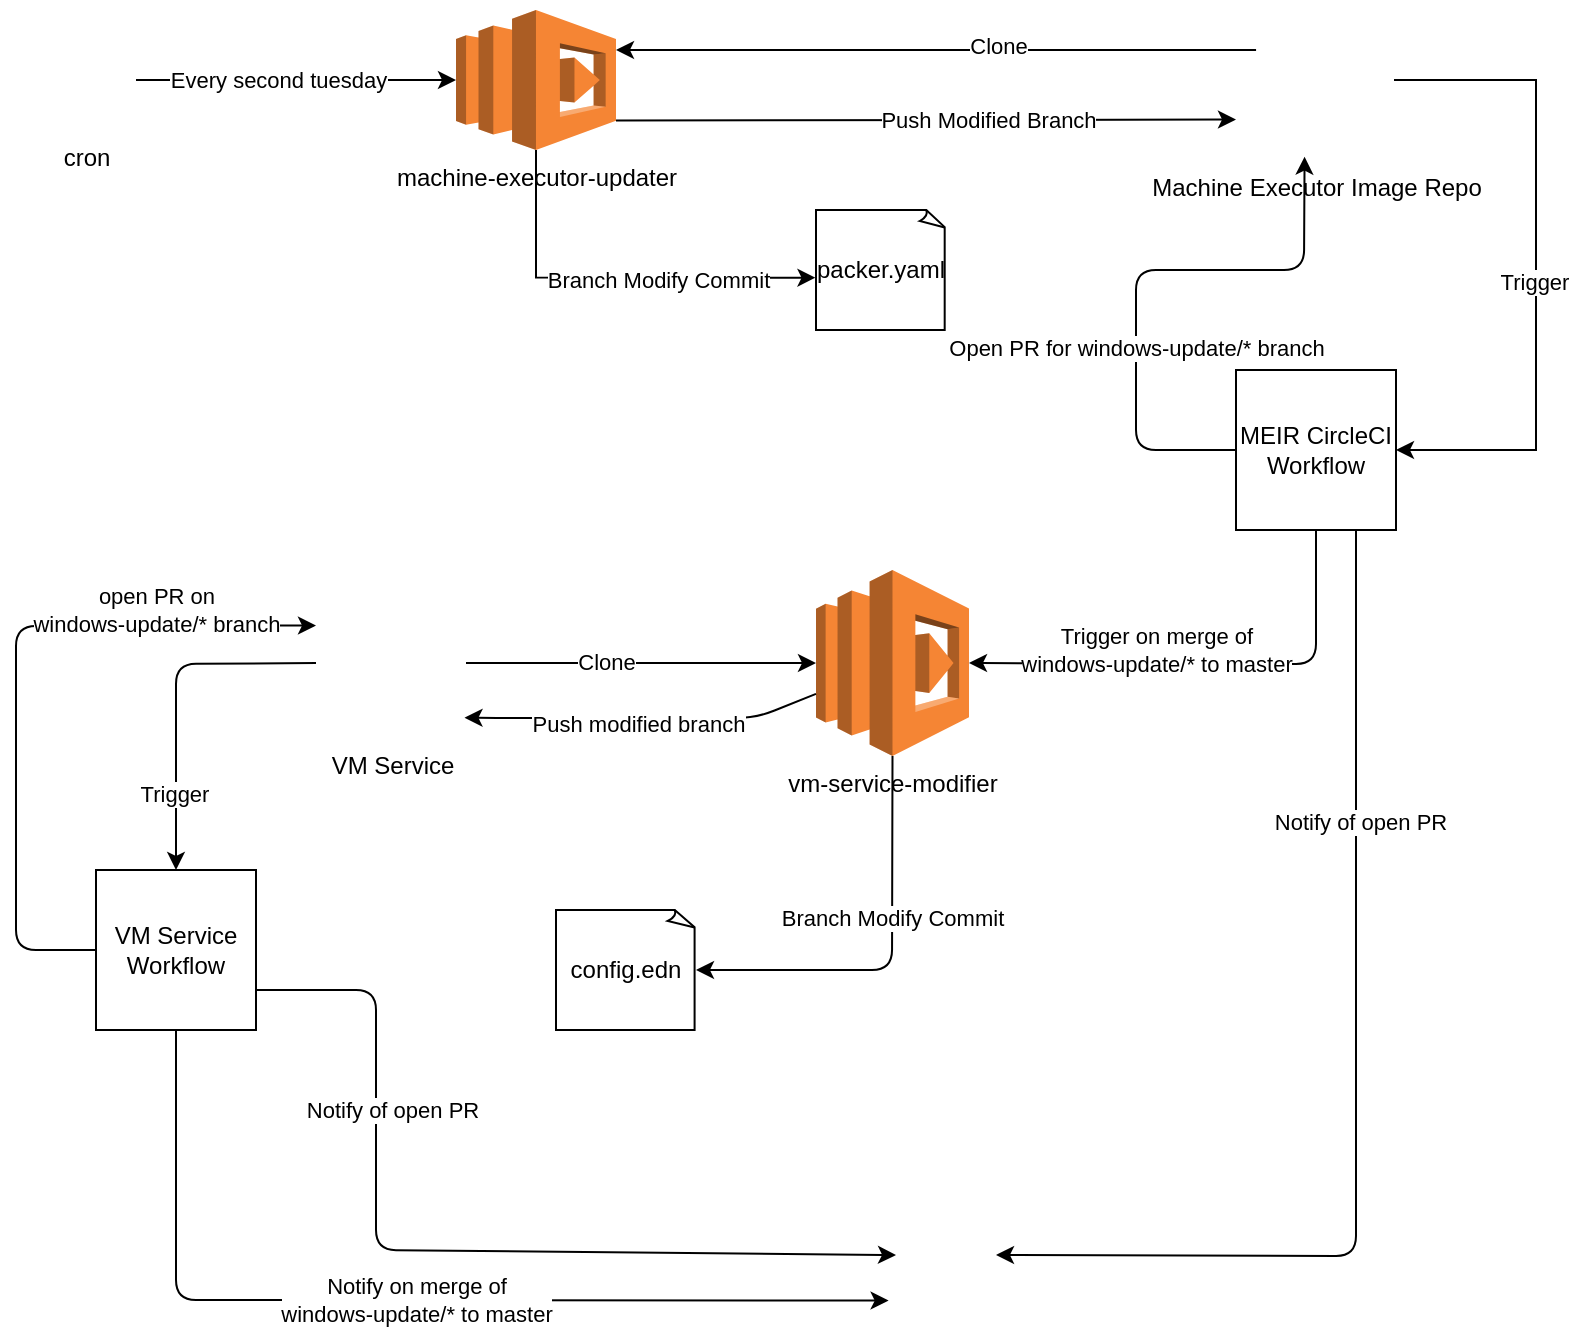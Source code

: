 <mxfile version="13.4.6" type="device"><diagram id="OLpFJ2usVvKHfWyXvYEC" name="Page-1"><mxGraphModel dx="1158" dy="889" grid="1" gridSize="10" guides="1" tooltips="1" connect="1" arrows="1" fold="1" page="1" pageScale="1" pageWidth="850" pageHeight="800" math="0" shadow="0"><root><mxCell id="0"/><mxCell id="1" parent="0"/><mxCell id="eEqXrRMhl8oEM313sxD4-11" style="edgeStyle=orthogonalEdgeStyle;rounded=0;orthogonalLoop=1;jettySize=auto;html=1;entryX=-0.004;entryY=0.564;entryDx=0;entryDy=0;entryPerimeter=0;" edge="1" parent="1" source="eEqXrRMhl8oEM313sxD4-1" target="eEqXrRMhl8oEM313sxD4-10"><mxGeometry relative="1" as="geometry"><Array as="points"><mxPoint x="280" y="174"/></Array></mxGeometry></mxCell><mxCell id="eEqXrRMhl8oEM313sxD4-12" value="Branch Modify Commit" style="edgeLabel;html=1;align=center;verticalAlign=middle;resizable=0;points=[];" vertex="1" connectable="0" parent="eEqXrRMhl8oEM313sxD4-11"><mxGeometry x="0.393" y="-1" relative="1" as="geometry"><mxPoint x="-17.91" as="offset"/></mxGeometry></mxCell><mxCell id="eEqXrRMhl8oEM313sxD4-1" value="machine-executor-updater" style="outlineConnect=0;dashed=0;verticalLabelPosition=bottom;verticalAlign=top;align=center;html=1;shape=mxgraph.aws3.lambda;fillColor=#F58534;gradientColor=none;" vertex="1" parent="1"><mxGeometry x="240" y="40" width="80" height="70" as="geometry"/></mxCell><mxCell id="eEqXrRMhl8oEM313sxD4-2" value="&lt;div&gt;cron&lt;br&gt;&lt;/div&gt;" style="shape=image;html=1;verticalAlign=top;verticalLabelPosition=bottom;labelBackgroundColor=#ffffff;imageAspect=0;aspect=fixed;image=https://cdn1.iconfinder.com/data/icons/Futurosoft%20Icons%200.5.2/128x128/apps/clock.png" vertex="1" parent="1"><mxGeometry x="30" y="50" width="50" height="50" as="geometry"/></mxCell><mxCell id="eEqXrRMhl8oEM313sxD4-3" value="" style="endArrow=classic;html=1;exitX=1;exitY=0.5;exitDx=0;exitDy=0;" edge="1" parent="1" source="eEqXrRMhl8oEM313sxD4-2" target="eEqXrRMhl8oEM313sxD4-1"><mxGeometry width="50" height="50" relative="1" as="geometry"><mxPoint x="160" y="240" as="sourcePoint"/><mxPoint x="210" y="190" as="targetPoint"/></mxGeometry></mxCell><mxCell id="eEqXrRMhl8oEM313sxD4-4" value="Every second tuesday" style="edgeLabel;html=1;align=center;verticalAlign=middle;resizable=0;points=[];" vertex="1" connectable="0" parent="eEqXrRMhl8oEM313sxD4-3"><mxGeometry x="-0.333" relative="1" as="geometry"><mxPoint x="16.86" as="offset"/></mxGeometry></mxCell><mxCell id="eEqXrRMhl8oEM313sxD4-17" style="edgeStyle=orthogonalEdgeStyle;rounded=0;orthogonalLoop=1;jettySize=auto;html=1;entryX=1;entryY=0.5;entryDx=0;entryDy=0;" edge="1" parent="1" source="eEqXrRMhl8oEM313sxD4-7" target="eEqXrRMhl8oEM313sxD4-16"><mxGeometry relative="1" as="geometry"><Array as="points"><mxPoint x="780" y="75"/><mxPoint x="780" y="260"/></Array></mxGeometry></mxCell><mxCell id="eEqXrRMhl8oEM313sxD4-18" value="Trigger" style="edgeLabel;html=1;align=center;verticalAlign=middle;resizable=0;points=[];" vertex="1" connectable="0" parent="eEqXrRMhl8oEM313sxD4-17"><mxGeometry x="0.056" y="-1" relative="1" as="geometry"><mxPoint as="offset"/></mxGeometry></mxCell><mxCell id="eEqXrRMhl8oEM313sxD4-22" style="edgeStyle=orthogonalEdgeStyle;rounded=0;orthogonalLoop=1;jettySize=auto;html=1;exitX=0.127;exitY=0.31;exitDx=0;exitDy=0;exitPerimeter=0;" edge="1" parent="1" source="eEqXrRMhl8oEM313sxD4-7" target="eEqXrRMhl8oEM313sxD4-1"><mxGeometry relative="1" as="geometry"><Array as="points"><mxPoint x="420" y="60"/><mxPoint x="420" y="60"/></Array></mxGeometry></mxCell><mxCell id="eEqXrRMhl8oEM313sxD4-23" value="Clone" style="edgeLabel;html=1;align=center;verticalAlign=middle;resizable=0;points=[];" vertex="1" connectable="0" parent="eEqXrRMhl8oEM313sxD4-22"><mxGeometry x="-0.193" y="-2" relative="1" as="geometry"><mxPoint as="offset"/></mxGeometry></mxCell><mxCell id="eEqXrRMhl8oEM313sxD4-7" value="Machine Executor Image Repo" style="shape=image;html=1;verticalAlign=top;verticalLabelPosition=bottom;labelBackgroundColor=#ffffff;imageAspect=0;aspect=fixed;image=https://cdn2.iconfinder.com/data/icons/font-awesome/1792/git-square-128.png" vertex="1" parent="1"><mxGeometry x="630" y="35.5" width="79" height="79" as="geometry"/></mxCell><mxCell id="eEqXrRMhl8oEM313sxD4-10" value="packer.yaml" style="whiteSpace=wrap;html=1;shape=mxgraph.basic.document" vertex="1" parent="1"><mxGeometry x="420" y="140" width="65" height="60" as="geometry"/></mxCell><mxCell id="eEqXrRMhl8oEM313sxD4-16" value="MEIR CircleCI Workflow" style="whiteSpace=wrap;html=1;aspect=fixed;" vertex="1" parent="1"><mxGeometry x="630" y="220" width="80" height="80" as="geometry"/></mxCell><mxCell id="eEqXrRMhl8oEM313sxD4-24" value="" style="endArrow=classic;html=1;entryX=0;entryY=0.75;entryDx=0;entryDy=0;exitX=1;exitY=0.79;exitDx=0;exitDy=0;exitPerimeter=0;" edge="1" parent="1" source="eEqXrRMhl8oEM313sxD4-1" target="eEqXrRMhl8oEM313sxD4-7"><mxGeometry width="50" height="50" relative="1" as="geometry"><mxPoint x="80" y="440" as="sourcePoint"/><mxPoint x="130" y="390" as="targetPoint"/></mxGeometry></mxCell><mxCell id="eEqXrRMhl8oEM313sxD4-25" value="Push Modified Branch" style="edgeLabel;html=1;align=center;verticalAlign=middle;resizable=0;points=[];" vertex="1" connectable="0" parent="eEqXrRMhl8oEM313sxD4-24"><mxGeometry x="0.196" relative="1" as="geometry"><mxPoint as="offset"/></mxGeometry></mxCell><mxCell id="eEqXrRMhl8oEM313sxD4-26" value="Open PR for windows-update/* branch" style="endArrow=classic;html=1;exitX=0;exitY=0.5;exitDx=0;exitDy=0;entryX=0.434;entryY=0.985;entryDx=0;entryDy=0;entryPerimeter=0;" edge="1" parent="1" source="eEqXrRMhl8oEM313sxD4-16" target="eEqXrRMhl8oEM313sxD4-7"><mxGeometry x="-0.278" width="50" height="50" relative="1" as="geometry"><mxPoint x="610" y="450" as="sourcePoint"/><mxPoint x="580" y="310" as="targetPoint"/><Array as="points"><mxPoint x="580" y="260"/><mxPoint x="580" y="170"/><mxPoint x="664" y="170"/></Array><mxPoint as="offset"/></mxGeometry></mxCell><mxCell id="eEqXrRMhl8oEM313sxD4-29" value="vm-service-modifier" style="outlineConnect=0;dashed=0;verticalLabelPosition=bottom;verticalAlign=top;align=center;html=1;shape=mxgraph.aws3.lambda;fillColor=#F58534;gradientColor=none;" vertex="1" parent="1"><mxGeometry x="420" y="320" width="76.5" height="93" as="geometry"/></mxCell><mxCell id="eEqXrRMhl8oEM313sxD4-30" value="" style="endArrow=classic;html=1;entryX=1;entryY=0.5;entryDx=0;entryDy=0;entryPerimeter=0;" edge="1" parent="1" source="eEqXrRMhl8oEM313sxD4-16" target="eEqXrRMhl8oEM313sxD4-29"><mxGeometry width="50" height="50" relative="1" as="geometry"><mxPoint x="630" y="500" as="sourcePoint"/><mxPoint x="680" y="450" as="targetPoint"/><Array as="points"><mxPoint x="670" y="367"/></Array></mxGeometry></mxCell><mxCell id="eEqXrRMhl8oEM313sxD4-31" value="&lt;div&gt;Trigger on merge of &lt;br&gt;&lt;/div&gt;&lt;div&gt;windows-update/* to master&lt;/div&gt;" style="edgeLabel;html=1;align=center;verticalAlign=middle;resizable=0;points=[];" vertex="1" connectable="0" parent="eEqXrRMhl8oEM313sxD4-30"><mxGeometry x="0.484" y="-1" relative="1" as="geometry"><mxPoint x="31.28" y="-5.68" as="offset"/></mxGeometry></mxCell><mxCell id="eEqXrRMhl8oEM313sxD4-33" style="edgeStyle=orthogonalEdgeStyle;rounded=0;orthogonalLoop=1;jettySize=auto;html=1;" edge="1" parent="1" source="eEqXrRMhl8oEM313sxD4-32" target="eEqXrRMhl8oEM313sxD4-29"><mxGeometry relative="1" as="geometry"/></mxCell><mxCell id="eEqXrRMhl8oEM313sxD4-34" value="Clone" style="edgeLabel;html=1;align=center;verticalAlign=middle;resizable=0;points=[];" vertex="1" connectable="0" parent="eEqXrRMhl8oEM313sxD4-33"><mxGeometry x="-0.205" y="1" relative="1" as="geometry"><mxPoint as="offset"/></mxGeometry></mxCell><mxCell id="eEqXrRMhl8oEM313sxD4-32" value="VM Service" style="shape=image;html=1;verticalAlign=top;verticalLabelPosition=bottom;labelBackgroundColor=#ffffff;imageAspect=0;aspect=fixed;image=https://cdn2.iconfinder.com/data/icons/font-awesome/1792/git-square-128.png" vertex="1" parent="1"><mxGeometry x="170" y="329" width="75" height="75" as="geometry"/></mxCell><mxCell id="eEqXrRMhl8oEM313sxD4-35" value="config.edn" style="whiteSpace=wrap;html=1;shape=mxgraph.basic.document" vertex="1" parent="1"><mxGeometry x="290" y="490" width="70" height="60" as="geometry"/></mxCell><mxCell id="eEqXrRMhl8oEM313sxD4-36" value="" style="endArrow=classic;html=1;exitX=0.5;exitY=1;exitDx=0;exitDy=0;exitPerimeter=0;entryX=1;entryY=0.5;entryDx=0;entryDy=0;entryPerimeter=0;" edge="1" parent="1" source="eEqXrRMhl8oEM313sxD4-29" target="eEqXrRMhl8oEM313sxD4-35"><mxGeometry width="50" height="50" relative="1" as="geometry"><mxPoint x="450" y="540" as="sourcePoint"/><mxPoint x="500" y="490" as="targetPoint"/><Array as="points"><mxPoint x="458" y="520"/></Array></mxGeometry></mxCell><mxCell id="eEqXrRMhl8oEM313sxD4-37" value="Branch Modify Commit" style="edgeLabel;html=1;align=center;verticalAlign=middle;resizable=0;points=[];" vertex="1" connectable="0" parent="eEqXrRMhl8oEM313sxD4-36"><mxGeometry x="-0.217" relative="1" as="geometry"><mxPoint as="offset"/></mxGeometry></mxCell><mxCell id="eEqXrRMhl8oEM313sxD4-38" value="" style="endArrow=classic;html=1;entryX=0.99;entryY=0.865;entryDx=0;entryDy=0;entryPerimeter=0;" edge="1" parent="1" source="eEqXrRMhl8oEM313sxD4-29" target="eEqXrRMhl8oEM313sxD4-32"><mxGeometry width="50" height="50" relative="1" as="geometry"><mxPoint x="30" y="520" as="sourcePoint"/><mxPoint x="80" y="470" as="targetPoint"/><Array as="points"><mxPoint x="390" y="394"/><mxPoint x="270" y="394"/></Array></mxGeometry></mxCell><mxCell id="eEqXrRMhl8oEM313sxD4-39" value="Push modified branch" style="edgeLabel;html=1;align=center;verticalAlign=middle;resizable=0;points=[];" vertex="1" connectable="0" parent="eEqXrRMhl8oEM313sxD4-38"><mxGeometry x="0.242" y="3" relative="1" as="geometry"><mxPoint x="18.51" as="offset"/></mxGeometry></mxCell><mxCell id="eEqXrRMhl8oEM313sxD4-40" value="&lt;div&gt;VM Service&lt;/div&gt;&lt;div&gt;Workflow&lt;br&gt;&lt;/div&gt;" style="whiteSpace=wrap;html=1;aspect=fixed;" vertex="1" parent="1"><mxGeometry x="60" y="470" width="80" height="80" as="geometry"/></mxCell><mxCell id="eEqXrRMhl8oEM313sxD4-41" value="" style="endArrow=classic;html=1;exitX=0;exitY=0.5;exitDx=0;exitDy=0;entryX=0.5;entryY=0;entryDx=0;entryDy=0;" edge="1" parent="1" source="eEqXrRMhl8oEM313sxD4-32" target="eEqXrRMhl8oEM313sxD4-40"><mxGeometry width="50" height="50" relative="1" as="geometry"><mxPoint x="30" y="390" as="sourcePoint"/><mxPoint x="80" y="340" as="targetPoint"/><Array as="points"><mxPoint x="100" y="367"/></Array></mxGeometry></mxCell><mxCell id="eEqXrRMhl8oEM313sxD4-42" value="Trigger" style="edgeLabel;html=1;align=center;verticalAlign=middle;resizable=0;points=[];" vertex="1" connectable="0" parent="eEqXrRMhl8oEM313sxD4-41"><mxGeometry x="0.556" y="-1" relative="1" as="geometry"><mxPoint as="offset"/></mxGeometry></mxCell><mxCell id="eEqXrRMhl8oEM313sxD4-43" value="" style="endArrow=classic;html=1;exitX=0;exitY=0.5;exitDx=0;exitDy=0;entryX=0;entryY=0.25;entryDx=0;entryDy=0;" edge="1" parent="1" source="eEqXrRMhl8oEM313sxD4-40" target="eEqXrRMhl8oEM313sxD4-32"><mxGeometry width="50" height="50" relative="1" as="geometry"><mxPoint x="60" y="320" as="sourcePoint"/><mxPoint x="110" y="270" as="targetPoint"/><Array as="points"><mxPoint x="20" y="510"/><mxPoint x="20" y="348"/></Array></mxGeometry></mxCell><mxCell id="eEqXrRMhl8oEM313sxD4-44" value="&lt;div&gt;open PR on &lt;br&gt;&lt;/div&gt;&lt;div&gt;windows-update/* branch&lt;/div&gt;" style="edgeLabel;html=1;align=center;verticalAlign=middle;resizable=0;points=[];" vertex="1" connectable="0" parent="eEqXrRMhl8oEM313sxD4-43"><mxGeometry x="0.052" y="-24" relative="1" as="geometry"><mxPoint x="46" y="-24.86" as="offset"/></mxGeometry></mxCell><mxCell id="eEqXrRMhl8oEM313sxD4-45" value="" style="shape=image;html=1;verticalAlign=top;verticalLabelPosition=bottom;labelBackgroundColor=#ffffff;imageAspect=0;aspect=fixed;image=https://cdn2.iconfinder.com/data/icons/social-media-2285/512/1_Slack_colored_svg-128.png" vertex="1" parent="1"><mxGeometry x="460" y="650" width="50" height="50" as="geometry"/></mxCell><mxCell id="eEqXrRMhl8oEM313sxD4-47" value="" style="endArrow=classic;html=1;exitX=0.5;exitY=1;exitDx=0;exitDy=0;entryX=-0.074;entryY=0.706;entryDx=0;entryDy=0;entryPerimeter=0;" edge="1" parent="1" source="eEqXrRMhl8oEM313sxD4-40" target="eEqXrRMhl8oEM313sxD4-45"><mxGeometry width="50" height="50" relative="1" as="geometry"><mxPoint x="140" y="630" as="sourcePoint"/><mxPoint x="100" y="610" as="targetPoint"/><Array as="points"><mxPoint x="100" y="685"/></Array></mxGeometry></mxCell><mxCell id="eEqXrRMhl8oEM313sxD4-48" value="&lt;div&gt;Notify on merge of &lt;br&gt;&lt;/div&gt;&lt;div&gt;windows-update/* to master&lt;/div&gt;" style="edgeLabel;html=1;align=center;verticalAlign=middle;resizable=0;points=[];" vertex="1" connectable="0" parent="eEqXrRMhl8oEM313sxD4-47"><mxGeometry x="-0.338" relative="1" as="geometry"><mxPoint x="92.14" as="offset"/></mxGeometry></mxCell><mxCell id="eEqXrRMhl8oEM313sxD4-49" value="" style="endArrow=classic;html=1;exitX=1;exitY=0.75;exitDx=0;exitDy=0;entryX=0;entryY=0.25;entryDx=0;entryDy=0;" edge="1" parent="1" source="eEqXrRMhl8oEM313sxD4-40" target="eEqXrRMhl8oEM313sxD4-45"><mxGeometry width="50" height="50" relative="1" as="geometry"><mxPoint x="350" y="670" as="sourcePoint"/><mxPoint x="400" y="620" as="targetPoint"/><Array as="points"><mxPoint x="200" y="530"/><mxPoint x="200" y="660"/></Array></mxGeometry></mxCell><mxCell id="eEqXrRMhl8oEM313sxD4-50" value="Notify of open PR" style="edgeLabel;html=1;align=center;verticalAlign=middle;resizable=0;points=[];" vertex="1" connectable="0" parent="eEqXrRMhl8oEM313sxD4-49"><mxGeometry x="0.211" relative="1" as="geometry"><mxPoint x="-75.07" y="-70.79" as="offset"/></mxGeometry></mxCell><mxCell id="eEqXrRMhl8oEM313sxD4-51" value="" style="endArrow=classic;html=1;exitX=0.75;exitY=1;exitDx=0;exitDy=0;entryX=1;entryY=0.25;entryDx=0;entryDy=0;" edge="1" parent="1" source="eEqXrRMhl8oEM313sxD4-16" target="eEqXrRMhl8oEM313sxD4-45"><mxGeometry width="50" height="50" relative="1" as="geometry"><mxPoint x="720" y="530" as="sourcePoint"/><mxPoint x="770" y="480" as="targetPoint"/><Array as="points"><mxPoint x="690" y="663"/></Array></mxGeometry></mxCell><mxCell id="eEqXrRMhl8oEM313sxD4-52" value="&lt;div&gt;Notify of open PR&lt;/div&gt;" style="edgeLabel;html=1;align=center;verticalAlign=middle;resizable=0;points=[];" vertex="1" connectable="0" parent="eEqXrRMhl8oEM313sxD4-51"><mxGeometry x="-0.465" y="2" relative="1" as="geometry"><mxPoint as="offset"/></mxGeometry></mxCell></root></mxGraphModel></diagram></mxfile>